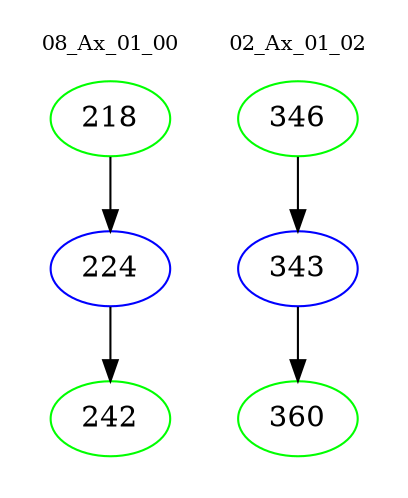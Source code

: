 digraph{
subgraph cluster_0 {
color = white
label = "08_Ax_01_00";
fontsize=10;
T0_218 [label="218", color="green"]
T0_218 -> T0_224 [color="black"]
T0_224 [label="224", color="blue"]
T0_224 -> T0_242 [color="black"]
T0_242 [label="242", color="green"]
}
subgraph cluster_1 {
color = white
label = "02_Ax_01_02";
fontsize=10;
T1_346 [label="346", color="green"]
T1_346 -> T1_343 [color="black"]
T1_343 [label="343", color="blue"]
T1_343 -> T1_360 [color="black"]
T1_360 [label="360", color="green"]
}
}
